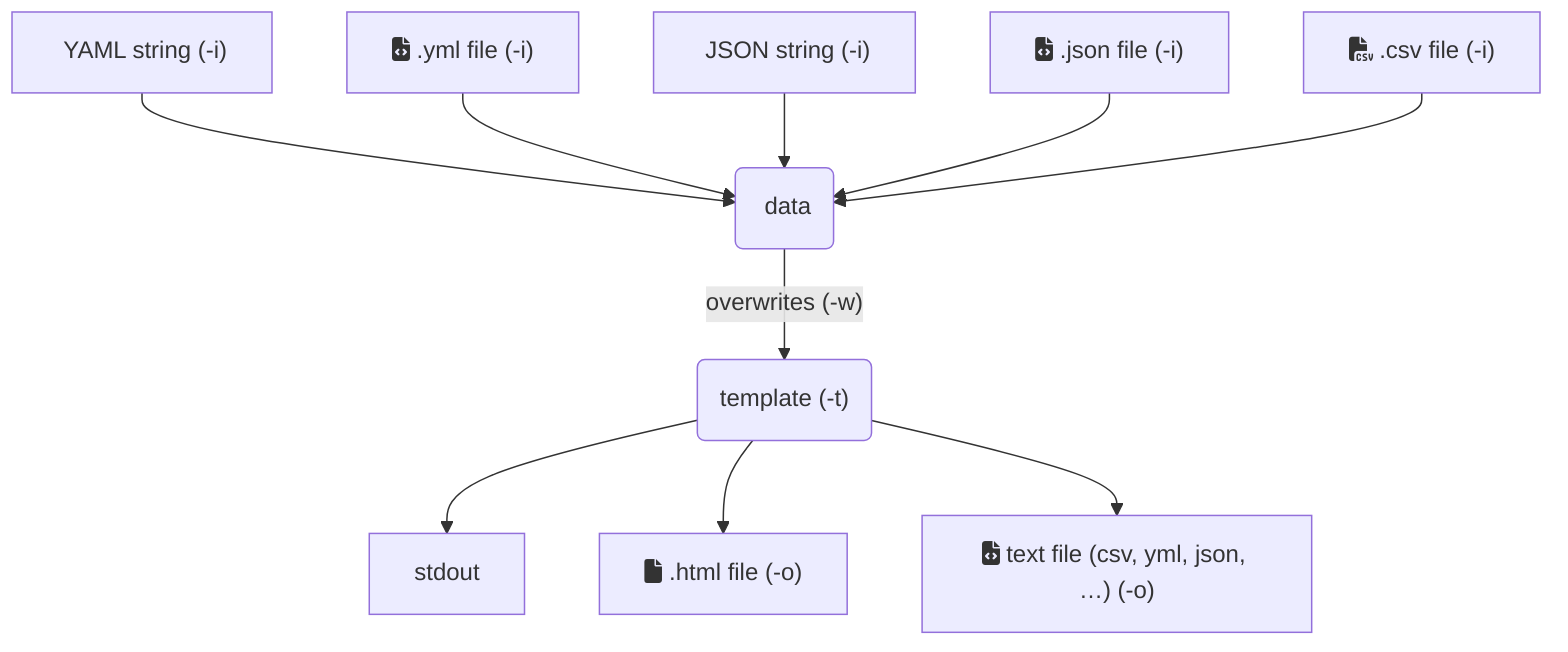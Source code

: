 graph TD
    A1["fa:fa-brackets-curly YAML string (-i)"] --> B
    A2["fa:fa-file-code .yml file (-i)"] --> B
    A3["fa:fa-brackets-curly JSON string (-i)"] --> B
    A4["fa:fa-file-code .json file (-i)"] --> B
    A5["fa:fa-file-csv .csv file (-i)"] --> B
    B("fa:fa-binary data") -->|"overwrites (-w)"| E("template (-t)")
    E --> H["stdout"]
    E --> F["fa:fa-file .html file (-o)"]
    E --> G["fa:fa-file-code text file (csv, yml, json, …) (-o)"]
